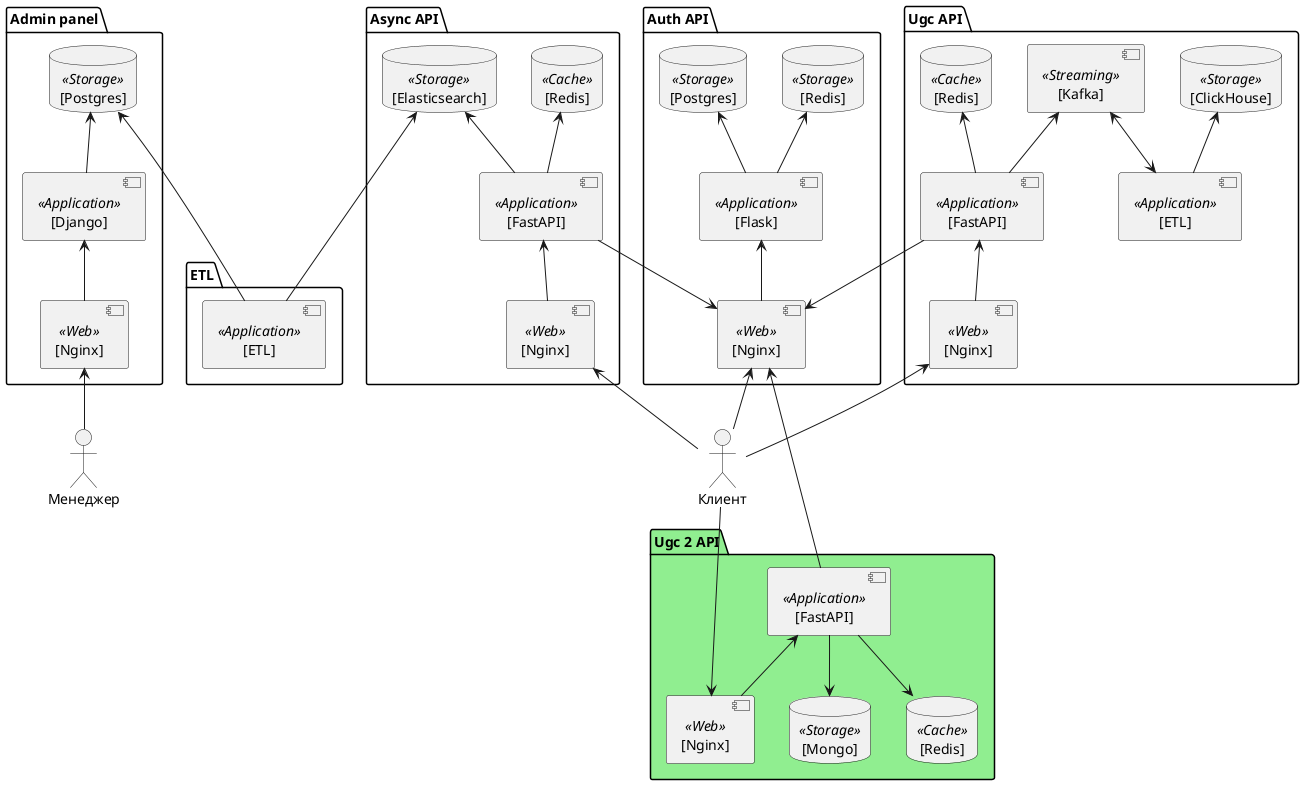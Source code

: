 @startuml
skinparam componentStyle uml2

actor Менеджер as Manager
actor Клиент as Client

package "Admin panel" as Admin {
    component "[Nginx]" as AdminNginx <<Web>>
    component "[Django]" as AdminApp <<Application>>
    database "[Postgres]" as AdminPostgres <<Storage>>

    AdminPostgres <-down- AdminApp
    AdminApp <-down- AdminNginx

}

package "ETL" as ETL {
    component "[ETL]" as ETLApp <<Application>>
}

package "Async API" as AsyncAPI {
    component "[Nginx]" as AsyncNginx <<Web>>
    component "[FastAPI]" as AsyncApp <<Application>>
    database "[Elasticsearch]" as Elasticsearch <<Storage>>
    database "[Redis]" as AsyncRedis <<Cache>>

    Elasticsearch <-- AsyncApp
    AsyncApp -up-> AsyncRedis
    AsyncApp <-down- AsyncNginx
}

package "Auth API" as AuthAPI{
    component "[Nginx]" as AuthNginx <<Web>>
    component "[Flask]" as AuthApp <<Application>>
    database "[Postgres]" as AuthPostgres <<Storage>>
    database "[Redis]" as AuthRedis <<Storage>>

    AuthPostgres <-- AuthApp
    AuthApp -up-> AuthRedis
    AuthApp <-down- AuthNginx
}

package "Ugc API" as UgcApi {
    component "[Nginx]" as UgcNginx <<Web>>
    component "[FastAPI]" as UgcApp <<Application>>
    component "[Kafka]" as UgcStream <<Streaming>>
    database "[Redis]" as UgcRedis <<Cache>>
    component "[ETL]" as UgcETL <<Application>>
    database "[ClickHouse]" as ClickHouse <<Storage>>

    UgcApp -up-> UgcStream
    UgcApp -up-> UgcRedis
    UgcETL -up-> ClickHouse
    UgcETL <-up-> UgcStream
    UgcNginx -up-> UgcApp
}

package "Ugc 2 API" as Ugc2Api #LightGreen {
    component "[Nginx]" as Ugc2Nginx <<Web>>
    component "[FastAPI]" as Ugc2App <<Application>>
    database "[Mongo]" as Ugc2Mongo <<Storage>>
    database "[Redis]" as Ugc2Redis <<Cache>>

    Ugc2App <-- Ugc2Nginx
    Ugc2App -down-> Ugc2Mongo
    Ugc2App -down-> Ugc2Redis
}

AdminPostgres <-down-- ETLApp
ETLApp --up-> Elasticsearch

AsyncApp --> AuthNginx
UgcApp --> AuthNginx
Ugc2App --up-> AuthNginx


AdminNginx <-- Manager

Client -up-> AuthNginx
Client -up-> AsyncNginx
Client --> UgcNginx
Client --> Ugc2Nginx


@enduml
